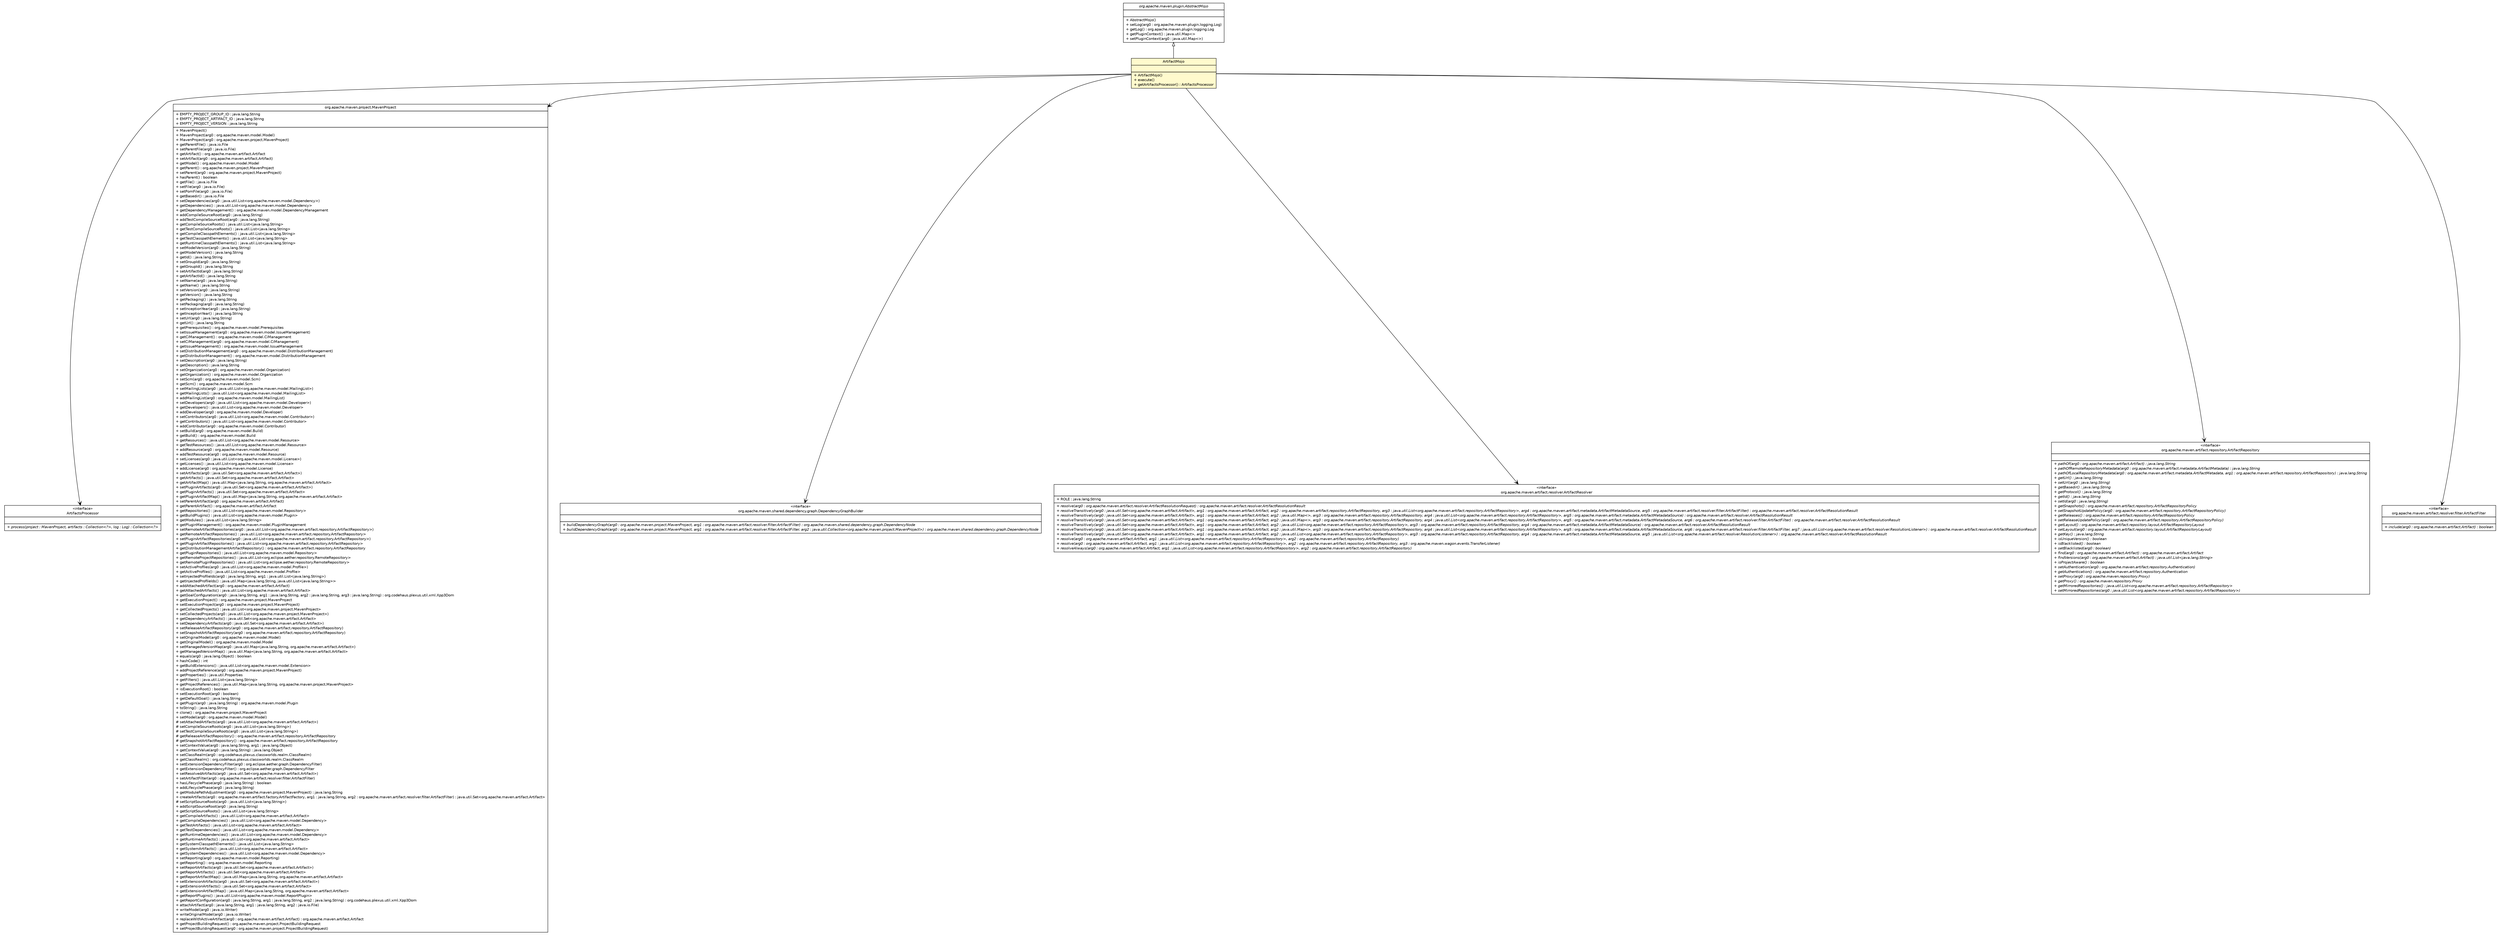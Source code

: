 #!/usr/local/bin/dot
#
# Class diagram 
# Generated by UMLGraph version R5_6-24-gf6e263 (http://www.umlgraph.org/)
#

digraph G {
	edge [fontname="Helvetica",fontsize=10,labelfontname="Helvetica",labelfontsize=10];
	node [fontname="Helvetica",fontsize=10,shape=plaintext];
	nodesep=0.25;
	ranksep=0.5;
	// com.edugility.maven.ArtifactsProcessor
	c15 [label=<<table title="com.edugility.maven.ArtifactsProcessor" border="0" cellborder="1" cellspacing="0" cellpadding="2" port="p" href="./ArtifactsProcessor.html">
		<tr><td><table border="0" cellspacing="0" cellpadding="1">
<tr><td align="center" balign="center"> &#171;interface&#187; </td></tr>
<tr><td align="center" balign="center"> ArtifactsProcessor </td></tr>
		</table></td></tr>
		<tr><td><table border="0" cellspacing="0" cellpadding="1">
<tr><td align="left" balign="left">  </td></tr>
		</table></td></tr>
		<tr><td><table border="0" cellspacing="0" cellpadding="1">
<tr><td align="left" balign="left"><font face="Helvetica-Oblique" point-size="10.0"> + process(project : MavenProject, artifacts : Collection&lt;?&gt;, log : Log) : Collection&lt;?&gt; </font></td></tr>
		</table></td></tr>
		</table>>, URL="./ArtifactsProcessor.html", fontname="Helvetica", fontcolor="black", fontsize=10.0];
	// com.edugility.maven.ArtifactMojo
	c20 [label=<<table title="com.edugility.maven.ArtifactMojo" border="0" cellborder="1" cellspacing="0" cellpadding="2" port="p" bgcolor="lemonChiffon" href="./ArtifactMojo.html">
		<tr><td><table border="0" cellspacing="0" cellpadding="1">
<tr><td align="center" balign="center"> ArtifactMojo </td></tr>
		</table></td></tr>
		<tr><td><table border="0" cellspacing="0" cellpadding="1">
<tr><td align="left" balign="left">  </td></tr>
		</table></td></tr>
		<tr><td><table border="0" cellspacing="0" cellpadding="1">
<tr><td align="left" balign="left"> + ArtifactMojo() </td></tr>
<tr><td align="left" balign="left"> + execute() </td></tr>
<tr><td align="left" balign="left"> + getArtifactsProcessor() : ArtifactsProcessor </td></tr>
		</table></td></tr>
		</table>>, URL="./ArtifactMojo.html", fontname="Helvetica", fontcolor="black", fontsize=10.0];
	//com.edugility.maven.ArtifactMojo extends org.apache.maven.plugin.AbstractMojo
	c25:p -> c20:p [dir=back,arrowtail=empty];
	// com.edugility.maven.ArtifactMojo NAVASSOC org.apache.maven.project.MavenProject
	c20:p -> c36:p [taillabel="", label="", headlabel="", fontname="Helvetica", fontcolor="black", fontsize=10.0, color="black", arrowhead=open];
	// com.edugility.maven.ArtifactMojo NAVASSOC org.apache.maven.shared.dependency.graph.DependencyGraphBuilder
	c20:p -> c37:p [taillabel="", label="", headlabel="", fontname="Helvetica", fontcolor="black", fontsize=10.0, color="black", arrowhead=open];
	// com.edugility.maven.ArtifactMojo NAVASSOC org.apache.maven.artifact.resolver.ArtifactResolver
	c20:p -> c38:p [taillabel="", label="", headlabel="", fontname="Helvetica", fontcolor="black", fontsize=10.0, color="black", arrowhead=open];
	// com.edugility.maven.ArtifactMojo NAVASSOC com.edugility.maven.ArtifactsProcessor
	c20:p -> c15:p [taillabel="", label="", headlabel="", fontname="Helvetica", fontcolor="black", fontsize=10.0, color="black", arrowhead=open];
	// com.edugility.maven.ArtifactMojo NAVASSOC org.apache.maven.artifact.repository.ArtifactRepository
	c20:p -> c39:p [taillabel="", label="", headlabel="", fontname="Helvetica", fontcolor="black", fontsize=10.0, color="black", arrowhead=open];
	// com.edugility.maven.ArtifactMojo NAVASSOC org.apache.maven.artifact.resolver.filter.ArtifactFilter
	c20:p -> c40:p [taillabel="", label="", headlabel="", fontname="Helvetica", fontcolor="black", fontsize=10.0, color="black", arrowhead=open];
	// org.apache.maven.artifact.resolver.filter.ArtifactFilter
	c40 [label=<<table title="org.apache.maven.artifact.resolver.filter.ArtifactFilter" border="0" cellborder="1" cellspacing="0" cellpadding="2" port="p" href="http://maven.apache.org/ref/current/apidocs/org/apache/maven/artifact/resolver/filter/ArtifactFilter.html">
		<tr><td><table border="0" cellspacing="0" cellpadding="1">
<tr><td align="center" balign="center"> &#171;interface&#187; </td></tr>
<tr><td align="center" balign="center"> org.apache.maven.artifact.resolver.filter.ArtifactFilter </td></tr>
		</table></td></tr>
		<tr><td><table border="0" cellspacing="0" cellpadding="1">
<tr><td align="left" balign="left">  </td></tr>
		</table></td></tr>
		<tr><td><table border="0" cellspacing="0" cellpadding="1">
<tr><td align="left" balign="left"><font face="Helvetica-Oblique" point-size="10.0"> + include(arg0 : org.apache.maven.artifact.Artifact) : boolean </font></td></tr>
		</table></td></tr>
		</table>>, URL="http://maven.apache.org/ref/current/apidocs/org/apache/maven/artifact/resolver/filter/ArtifactFilter.html", fontname="Helvetica", fontcolor="black", fontsize=10.0];
	// org.apache.maven.project.MavenProject
	c36 [label=<<table title="org.apache.maven.project.MavenProject" border="0" cellborder="1" cellspacing="0" cellpadding="2" port="p" href="http://maven.apache.org/ref/current/apidocs/org/apache/maven/project/MavenProject.html">
		<tr><td><table border="0" cellspacing="0" cellpadding="1">
<tr><td align="center" balign="center"> org.apache.maven.project.MavenProject </td></tr>
		</table></td></tr>
		<tr><td><table border="0" cellspacing="0" cellpadding="1">
<tr><td align="left" balign="left"> + EMPTY_PROJECT_GROUP_ID : java.lang.String </td></tr>
<tr><td align="left" balign="left"> + EMPTY_PROJECT_ARTIFACT_ID : java.lang.String </td></tr>
<tr><td align="left" balign="left"> + EMPTY_PROJECT_VERSION : java.lang.String </td></tr>
		</table></td></tr>
		<tr><td><table border="0" cellspacing="0" cellpadding="1">
<tr><td align="left" balign="left"> + MavenProject() </td></tr>
<tr><td align="left" balign="left"> + MavenProject(arg0 : org.apache.maven.model.Model) </td></tr>
<tr><td align="left" balign="left"> + MavenProject(arg0 : org.apache.maven.project.MavenProject) </td></tr>
<tr><td align="left" balign="left"> + getParentFile() : java.io.File </td></tr>
<tr><td align="left" balign="left"> + setParentFile(arg0 : java.io.File) </td></tr>
<tr><td align="left" balign="left"> + getArtifact() : org.apache.maven.artifact.Artifact </td></tr>
<tr><td align="left" balign="left"> + setArtifact(arg0 : org.apache.maven.artifact.Artifact) </td></tr>
<tr><td align="left" balign="left"> + getModel() : org.apache.maven.model.Model </td></tr>
<tr><td align="left" balign="left"> + getParent() : org.apache.maven.project.MavenProject </td></tr>
<tr><td align="left" balign="left"> + setParent(arg0 : org.apache.maven.project.MavenProject) </td></tr>
<tr><td align="left" balign="left"> + hasParent() : boolean </td></tr>
<tr><td align="left" balign="left"> + getFile() : java.io.File </td></tr>
<tr><td align="left" balign="left"> + setFile(arg0 : java.io.File) </td></tr>
<tr><td align="left" balign="left"> + setPomFile(arg0 : java.io.File) </td></tr>
<tr><td align="left" balign="left"> + getBasedir() : java.io.File </td></tr>
<tr><td align="left" balign="left"> + setDependencies(arg0 : java.util.List&lt;org.apache.maven.model.Dependency&gt;) </td></tr>
<tr><td align="left" balign="left"> + getDependencies() : java.util.List&lt;org.apache.maven.model.Dependency&gt; </td></tr>
<tr><td align="left" balign="left"> + getDependencyManagement() : org.apache.maven.model.DependencyManagement </td></tr>
<tr><td align="left" balign="left"> + addCompileSourceRoot(arg0 : java.lang.String) </td></tr>
<tr><td align="left" balign="left"> + addTestCompileSourceRoot(arg0 : java.lang.String) </td></tr>
<tr><td align="left" balign="left"> + getCompileSourceRoots() : java.util.List&lt;java.lang.String&gt; </td></tr>
<tr><td align="left" balign="left"> + getTestCompileSourceRoots() : java.util.List&lt;java.lang.String&gt; </td></tr>
<tr><td align="left" balign="left"> + getCompileClasspathElements() : java.util.List&lt;java.lang.String&gt; </td></tr>
<tr><td align="left" balign="left"> + getTestClasspathElements() : java.util.List&lt;java.lang.String&gt; </td></tr>
<tr><td align="left" balign="left"> + getRuntimeClasspathElements() : java.util.List&lt;java.lang.String&gt; </td></tr>
<tr><td align="left" balign="left"> + setModelVersion(arg0 : java.lang.String) </td></tr>
<tr><td align="left" balign="left"> + getModelVersion() : java.lang.String </td></tr>
<tr><td align="left" balign="left"> + getId() : java.lang.String </td></tr>
<tr><td align="left" balign="left"> + setGroupId(arg0 : java.lang.String) </td></tr>
<tr><td align="left" balign="left"> + getGroupId() : java.lang.String </td></tr>
<tr><td align="left" balign="left"> + setArtifactId(arg0 : java.lang.String) </td></tr>
<tr><td align="left" balign="left"> + getArtifactId() : java.lang.String </td></tr>
<tr><td align="left" balign="left"> + setName(arg0 : java.lang.String) </td></tr>
<tr><td align="left" balign="left"> + getName() : java.lang.String </td></tr>
<tr><td align="left" balign="left"> + setVersion(arg0 : java.lang.String) </td></tr>
<tr><td align="left" balign="left"> + getVersion() : java.lang.String </td></tr>
<tr><td align="left" balign="left"> + getPackaging() : java.lang.String </td></tr>
<tr><td align="left" balign="left"> + setPackaging(arg0 : java.lang.String) </td></tr>
<tr><td align="left" balign="left"> + setInceptionYear(arg0 : java.lang.String) </td></tr>
<tr><td align="left" balign="left"> + getInceptionYear() : java.lang.String </td></tr>
<tr><td align="left" balign="left"> + setUrl(arg0 : java.lang.String) </td></tr>
<tr><td align="left" balign="left"> + getUrl() : java.lang.String </td></tr>
<tr><td align="left" balign="left"> + getPrerequisites() : org.apache.maven.model.Prerequisites </td></tr>
<tr><td align="left" balign="left"> + setIssueManagement(arg0 : org.apache.maven.model.IssueManagement) </td></tr>
<tr><td align="left" balign="left"> + getCiManagement() : org.apache.maven.model.CiManagement </td></tr>
<tr><td align="left" balign="left"> + setCiManagement(arg0 : org.apache.maven.model.CiManagement) </td></tr>
<tr><td align="left" balign="left"> + getIssueManagement() : org.apache.maven.model.IssueManagement </td></tr>
<tr><td align="left" balign="left"> + setDistributionManagement(arg0 : org.apache.maven.model.DistributionManagement) </td></tr>
<tr><td align="left" balign="left"> + getDistributionManagement() : org.apache.maven.model.DistributionManagement </td></tr>
<tr><td align="left" balign="left"> + setDescription(arg0 : java.lang.String) </td></tr>
<tr><td align="left" balign="left"> + getDescription() : java.lang.String </td></tr>
<tr><td align="left" balign="left"> + setOrganization(arg0 : org.apache.maven.model.Organization) </td></tr>
<tr><td align="left" balign="left"> + getOrganization() : org.apache.maven.model.Organization </td></tr>
<tr><td align="left" balign="left"> + setScm(arg0 : org.apache.maven.model.Scm) </td></tr>
<tr><td align="left" balign="left"> + getScm() : org.apache.maven.model.Scm </td></tr>
<tr><td align="left" balign="left"> + setMailingLists(arg0 : java.util.List&lt;org.apache.maven.model.MailingList&gt;) </td></tr>
<tr><td align="left" balign="left"> + getMailingLists() : java.util.List&lt;org.apache.maven.model.MailingList&gt; </td></tr>
<tr><td align="left" balign="left"> + addMailingList(arg0 : org.apache.maven.model.MailingList) </td></tr>
<tr><td align="left" balign="left"> + setDevelopers(arg0 : java.util.List&lt;org.apache.maven.model.Developer&gt;) </td></tr>
<tr><td align="left" balign="left"> + getDevelopers() : java.util.List&lt;org.apache.maven.model.Developer&gt; </td></tr>
<tr><td align="left" balign="left"> + addDeveloper(arg0 : org.apache.maven.model.Developer) </td></tr>
<tr><td align="left" balign="left"> + setContributors(arg0 : java.util.List&lt;org.apache.maven.model.Contributor&gt;) </td></tr>
<tr><td align="left" balign="left"> + getContributors() : java.util.List&lt;org.apache.maven.model.Contributor&gt; </td></tr>
<tr><td align="left" balign="left"> + addContributor(arg0 : org.apache.maven.model.Contributor) </td></tr>
<tr><td align="left" balign="left"> + setBuild(arg0 : org.apache.maven.model.Build) </td></tr>
<tr><td align="left" balign="left"> + getBuild() : org.apache.maven.model.Build </td></tr>
<tr><td align="left" balign="left"> + getResources() : java.util.List&lt;org.apache.maven.model.Resource&gt; </td></tr>
<tr><td align="left" balign="left"> + getTestResources() : java.util.List&lt;org.apache.maven.model.Resource&gt; </td></tr>
<tr><td align="left" balign="left"> + addResource(arg0 : org.apache.maven.model.Resource) </td></tr>
<tr><td align="left" balign="left"> + addTestResource(arg0 : org.apache.maven.model.Resource) </td></tr>
<tr><td align="left" balign="left"> + setLicenses(arg0 : java.util.List&lt;org.apache.maven.model.License&gt;) </td></tr>
<tr><td align="left" balign="left"> + getLicenses() : java.util.List&lt;org.apache.maven.model.License&gt; </td></tr>
<tr><td align="left" balign="left"> + addLicense(arg0 : org.apache.maven.model.License) </td></tr>
<tr><td align="left" balign="left"> + setArtifacts(arg0 : java.util.Set&lt;org.apache.maven.artifact.Artifact&gt;) </td></tr>
<tr><td align="left" balign="left"> + getArtifacts() : java.util.Set&lt;org.apache.maven.artifact.Artifact&gt; </td></tr>
<tr><td align="left" balign="left"> + getArtifactMap() : java.util.Map&lt;java.lang.String, org.apache.maven.artifact.Artifact&gt; </td></tr>
<tr><td align="left" balign="left"> + setPluginArtifacts(arg0 : java.util.Set&lt;org.apache.maven.artifact.Artifact&gt;) </td></tr>
<tr><td align="left" balign="left"> + getPluginArtifacts() : java.util.Set&lt;org.apache.maven.artifact.Artifact&gt; </td></tr>
<tr><td align="left" balign="left"> + getPluginArtifactMap() : java.util.Map&lt;java.lang.String, org.apache.maven.artifact.Artifact&gt; </td></tr>
<tr><td align="left" balign="left"> + setParentArtifact(arg0 : org.apache.maven.artifact.Artifact) </td></tr>
<tr><td align="left" balign="left"> + getParentArtifact() : org.apache.maven.artifact.Artifact </td></tr>
<tr><td align="left" balign="left"> + getRepositories() : java.util.List&lt;org.apache.maven.model.Repository&gt; </td></tr>
<tr><td align="left" balign="left"> + getBuildPlugins() : java.util.List&lt;org.apache.maven.model.Plugin&gt; </td></tr>
<tr><td align="left" balign="left"> + getModules() : java.util.List&lt;java.lang.String&gt; </td></tr>
<tr><td align="left" balign="left"> + getPluginManagement() : org.apache.maven.model.PluginManagement </td></tr>
<tr><td align="left" balign="left"> + setRemoteArtifactRepositories(arg0 : java.util.List&lt;org.apache.maven.artifact.repository.ArtifactRepository&gt;) </td></tr>
<tr><td align="left" balign="left"> + getRemoteArtifactRepositories() : java.util.List&lt;org.apache.maven.artifact.repository.ArtifactRepository&gt; </td></tr>
<tr><td align="left" balign="left"> + setPluginArtifactRepositories(arg0 : java.util.List&lt;org.apache.maven.artifact.repository.ArtifactRepository&gt;) </td></tr>
<tr><td align="left" balign="left"> + getPluginArtifactRepositories() : java.util.List&lt;org.apache.maven.artifact.repository.ArtifactRepository&gt; </td></tr>
<tr><td align="left" balign="left"> + getDistributionManagementArtifactRepository() : org.apache.maven.artifact.repository.ArtifactRepository </td></tr>
<tr><td align="left" balign="left"> + getPluginRepositories() : java.util.List&lt;org.apache.maven.model.Repository&gt; </td></tr>
<tr><td align="left" balign="left"> + getRemoteProjectRepositories() : java.util.List&lt;org.eclipse.aether.repository.RemoteRepository&gt; </td></tr>
<tr><td align="left" balign="left"> + getRemotePluginRepositories() : java.util.List&lt;org.eclipse.aether.repository.RemoteRepository&gt; </td></tr>
<tr><td align="left" balign="left"> + setActiveProfiles(arg0 : java.util.List&lt;org.apache.maven.model.Profile&gt;) </td></tr>
<tr><td align="left" balign="left"> + getActiveProfiles() : java.util.List&lt;org.apache.maven.model.Profile&gt; </td></tr>
<tr><td align="left" balign="left"> + setInjectedProfileIds(arg0 : java.lang.String, arg1 : java.util.List&lt;java.lang.String&gt;) </td></tr>
<tr><td align="left" balign="left"> + getInjectedProfileIds() : java.util.Map&lt;java.lang.String, java.util.List&lt;java.lang.String&gt;&gt; </td></tr>
<tr><td align="left" balign="left"> + addAttachedArtifact(arg0 : org.apache.maven.artifact.Artifact) </td></tr>
<tr><td align="left" balign="left"> + getAttachedArtifacts() : java.util.List&lt;org.apache.maven.artifact.Artifact&gt; </td></tr>
<tr><td align="left" balign="left"> + getGoalConfiguration(arg0 : java.lang.String, arg1 : java.lang.String, arg2 : java.lang.String, arg3 : java.lang.String) : org.codehaus.plexus.util.xml.Xpp3Dom </td></tr>
<tr><td align="left" balign="left"> + getExecutionProject() : org.apache.maven.project.MavenProject </td></tr>
<tr><td align="left" balign="left"> + setExecutionProject(arg0 : org.apache.maven.project.MavenProject) </td></tr>
<tr><td align="left" balign="left"> + getCollectedProjects() : java.util.List&lt;org.apache.maven.project.MavenProject&gt; </td></tr>
<tr><td align="left" balign="left"> + setCollectedProjects(arg0 : java.util.List&lt;org.apache.maven.project.MavenProject&gt;) </td></tr>
<tr><td align="left" balign="left"> + getDependencyArtifacts() : java.util.Set&lt;org.apache.maven.artifact.Artifact&gt; </td></tr>
<tr><td align="left" balign="left"> + setDependencyArtifacts(arg0 : java.util.Set&lt;org.apache.maven.artifact.Artifact&gt;) </td></tr>
<tr><td align="left" balign="left"> + setReleaseArtifactRepository(arg0 : org.apache.maven.artifact.repository.ArtifactRepository) </td></tr>
<tr><td align="left" balign="left"> + setSnapshotArtifactRepository(arg0 : org.apache.maven.artifact.repository.ArtifactRepository) </td></tr>
<tr><td align="left" balign="left"> + setOriginalModel(arg0 : org.apache.maven.model.Model) </td></tr>
<tr><td align="left" balign="left"> + getOriginalModel() : org.apache.maven.model.Model </td></tr>
<tr><td align="left" balign="left"> + setManagedVersionMap(arg0 : java.util.Map&lt;java.lang.String, org.apache.maven.artifact.Artifact&gt;) </td></tr>
<tr><td align="left" balign="left"> + getManagedVersionMap() : java.util.Map&lt;java.lang.String, org.apache.maven.artifact.Artifact&gt; </td></tr>
<tr><td align="left" balign="left"> + equals(arg0 : java.lang.Object) : boolean </td></tr>
<tr><td align="left" balign="left"> + hashCode() : int </td></tr>
<tr><td align="left" balign="left"> + getBuildExtensions() : java.util.List&lt;org.apache.maven.model.Extension&gt; </td></tr>
<tr><td align="left" balign="left"> + addProjectReference(arg0 : org.apache.maven.project.MavenProject) </td></tr>
<tr><td align="left" balign="left"> + getProperties() : java.util.Properties </td></tr>
<tr><td align="left" balign="left"> + getFilters() : java.util.List&lt;java.lang.String&gt; </td></tr>
<tr><td align="left" balign="left"> + getProjectReferences() : java.util.Map&lt;java.lang.String, org.apache.maven.project.MavenProject&gt; </td></tr>
<tr><td align="left" balign="left"> + isExecutionRoot() : boolean </td></tr>
<tr><td align="left" balign="left"> + setExecutionRoot(arg0 : boolean) </td></tr>
<tr><td align="left" balign="left"> + getDefaultGoal() : java.lang.String </td></tr>
<tr><td align="left" balign="left"> + getPlugin(arg0 : java.lang.String) : org.apache.maven.model.Plugin </td></tr>
<tr><td align="left" balign="left"> + toString() : java.lang.String </td></tr>
<tr><td align="left" balign="left"> + clone() : org.apache.maven.project.MavenProject </td></tr>
<tr><td align="left" balign="left"> + setModel(arg0 : org.apache.maven.model.Model) </td></tr>
<tr><td align="left" balign="left"> # setAttachedArtifacts(arg0 : java.util.List&lt;org.apache.maven.artifact.Artifact&gt;) </td></tr>
<tr><td align="left" balign="left"> # setCompileSourceRoots(arg0 : java.util.List&lt;java.lang.String&gt;) </td></tr>
<tr><td align="left" balign="left"> # setTestCompileSourceRoots(arg0 : java.util.List&lt;java.lang.String&gt;) </td></tr>
<tr><td align="left" balign="left"> # getReleaseArtifactRepository() : org.apache.maven.artifact.repository.ArtifactRepository </td></tr>
<tr><td align="left" balign="left"> # getSnapshotArtifactRepository() : org.apache.maven.artifact.repository.ArtifactRepository </td></tr>
<tr><td align="left" balign="left"> + setContextValue(arg0 : java.lang.String, arg1 : java.lang.Object) </td></tr>
<tr><td align="left" balign="left"> + getContextValue(arg0 : java.lang.String) : java.lang.Object </td></tr>
<tr><td align="left" balign="left"> + setClassRealm(arg0 : org.codehaus.plexus.classworlds.realm.ClassRealm) </td></tr>
<tr><td align="left" balign="left"> + getClassRealm() : org.codehaus.plexus.classworlds.realm.ClassRealm </td></tr>
<tr><td align="left" balign="left"> + setExtensionDependencyFilter(arg0 : org.eclipse.aether.graph.DependencyFilter) </td></tr>
<tr><td align="left" balign="left"> + getExtensionDependencyFilter() : org.eclipse.aether.graph.DependencyFilter </td></tr>
<tr><td align="left" balign="left"> + setResolvedArtifacts(arg0 : java.util.Set&lt;org.apache.maven.artifact.Artifact&gt;) </td></tr>
<tr><td align="left" balign="left"> + setArtifactFilter(arg0 : org.apache.maven.artifact.resolver.filter.ArtifactFilter) </td></tr>
<tr><td align="left" balign="left"> + hasLifecyclePhase(arg0 : java.lang.String) : boolean </td></tr>
<tr><td align="left" balign="left"> + addLifecyclePhase(arg0 : java.lang.String) </td></tr>
<tr><td align="left" balign="left"> + getModulePathAdjustment(arg0 : org.apache.maven.project.MavenProject) : java.lang.String </td></tr>
<tr><td align="left" balign="left"> + createArtifacts(arg0 : org.apache.maven.artifact.factory.ArtifactFactory, arg1 : java.lang.String, arg2 : org.apache.maven.artifact.resolver.filter.ArtifactFilter) : java.util.Set&lt;org.apache.maven.artifact.Artifact&gt; </td></tr>
<tr><td align="left" balign="left"> # setScriptSourceRoots(arg0 : java.util.List&lt;java.lang.String&gt;) </td></tr>
<tr><td align="left" balign="left"> + addScriptSourceRoot(arg0 : java.lang.String) </td></tr>
<tr><td align="left" balign="left"> + getScriptSourceRoots() : java.util.List&lt;java.lang.String&gt; </td></tr>
<tr><td align="left" balign="left"> + getCompileArtifacts() : java.util.List&lt;org.apache.maven.artifact.Artifact&gt; </td></tr>
<tr><td align="left" balign="left"> + getCompileDependencies() : java.util.List&lt;org.apache.maven.model.Dependency&gt; </td></tr>
<tr><td align="left" balign="left"> + getTestArtifacts() : java.util.List&lt;org.apache.maven.artifact.Artifact&gt; </td></tr>
<tr><td align="left" balign="left"> + getTestDependencies() : java.util.List&lt;org.apache.maven.model.Dependency&gt; </td></tr>
<tr><td align="left" balign="left"> + getRuntimeDependencies() : java.util.List&lt;org.apache.maven.model.Dependency&gt; </td></tr>
<tr><td align="left" balign="left"> + getRuntimeArtifacts() : java.util.List&lt;org.apache.maven.artifact.Artifact&gt; </td></tr>
<tr><td align="left" balign="left"> + getSystemClasspathElements() : java.util.List&lt;java.lang.String&gt; </td></tr>
<tr><td align="left" balign="left"> + getSystemArtifacts() : java.util.List&lt;org.apache.maven.artifact.Artifact&gt; </td></tr>
<tr><td align="left" balign="left"> + getSystemDependencies() : java.util.List&lt;org.apache.maven.model.Dependency&gt; </td></tr>
<tr><td align="left" balign="left"> + setReporting(arg0 : org.apache.maven.model.Reporting) </td></tr>
<tr><td align="left" balign="left"> + getReporting() : org.apache.maven.model.Reporting </td></tr>
<tr><td align="left" balign="left"> + setReportArtifacts(arg0 : java.util.Set&lt;org.apache.maven.artifact.Artifact&gt;) </td></tr>
<tr><td align="left" balign="left"> + getReportArtifacts() : java.util.Set&lt;org.apache.maven.artifact.Artifact&gt; </td></tr>
<tr><td align="left" balign="left"> + getReportArtifactMap() : java.util.Map&lt;java.lang.String, org.apache.maven.artifact.Artifact&gt; </td></tr>
<tr><td align="left" balign="left"> + setExtensionArtifacts(arg0 : java.util.Set&lt;org.apache.maven.artifact.Artifact&gt;) </td></tr>
<tr><td align="left" balign="left"> + getExtensionArtifacts() : java.util.Set&lt;org.apache.maven.artifact.Artifact&gt; </td></tr>
<tr><td align="left" balign="left"> + getExtensionArtifactMap() : java.util.Map&lt;java.lang.String, org.apache.maven.artifact.Artifact&gt; </td></tr>
<tr><td align="left" balign="left"> + getReportPlugins() : java.util.List&lt;org.apache.maven.model.ReportPlugin&gt; </td></tr>
<tr><td align="left" balign="left"> + getReportConfiguration(arg0 : java.lang.String, arg1 : java.lang.String, arg2 : java.lang.String) : org.codehaus.plexus.util.xml.Xpp3Dom </td></tr>
<tr><td align="left" balign="left"> + attachArtifact(arg0 : java.lang.String, arg1 : java.lang.String, arg2 : java.io.File) </td></tr>
<tr><td align="left" balign="left"> + writeModel(arg0 : java.io.Writer) </td></tr>
<tr><td align="left" balign="left"> + writeOriginalModel(arg0 : java.io.Writer) </td></tr>
<tr><td align="left" balign="left"> + replaceWithActiveArtifact(arg0 : org.apache.maven.artifact.Artifact) : org.apache.maven.artifact.Artifact </td></tr>
<tr><td align="left" balign="left"> + getProjectBuildingRequest() : org.apache.maven.project.ProjectBuildingRequest </td></tr>
<tr><td align="left" balign="left"> + setProjectBuildingRequest(arg0 : org.apache.maven.project.ProjectBuildingRequest) </td></tr>
		</table></td></tr>
		</table>>, URL="http://maven.apache.org/ref/current/apidocs/org/apache/maven/project/MavenProject.html", fontname="Helvetica", fontcolor="black", fontsize=10.0];
	// org.apache.maven.artifact.repository.ArtifactRepository
	c39 [label=<<table title="org.apache.maven.artifact.repository.ArtifactRepository" border="0" cellborder="1" cellspacing="0" cellpadding="2" port="p" href="http://maven.apache.org/ref/current/apidocs/org/apache/maven/artifact/repository/ArtifactRepository.html">
		<tr><td><table border="0" cellspacing="0" cellpadding="1">
<tr><td align="center" balign="center"> &#171;interface&#187; </td></tr>
<tr><td align="center" balign="center"> org.apache.maven.artifact.repository.ArtifactRepository </td></tr>
		</table></td></tr>
		<tr><td><table border="0" cellspacing="0" cellpadding="1">
<tr><td align="left" balign="left">  </td></tr>
		</table></td></tr>
		<tr><td><table border="0" cellspacing="0" cellpadding="1">
<tr><td align="left" balign="left"><font face="Helvetica-Oblique" point-size="10.0"> + pathOf(arg0 : org.apache.maven.artifact.Artifact) : java.lang.String </font></td></tr>
<tr><td align="left" balign="left"><font face="Helvetica-Oblique" point-size="10.0"> + pathOfRemoteRepositoryMetadata(arg0 : org.apache.maven.artifact.metadata.ArtifactMetadata) : java.lang.String </font></td></tr>
<tr><td align="left" balign="left"><font face="Helvetica-Oblique" point-size="10.0"> + pathOfLocalRepositoryMetadata(arg0 : org.apache.maven.artifact.metadata.ArtifactMetadata, arg1 : org.apache.maven.artifact.repository.ArtifactRepository) : java.lang.String </font></td></tr>
<tr><td align="left" balign="left"><font face="Helvetica-Oblique" point-size="10.0"> + getUrl() : java.lang.String </font></td></tr>
<tr><td align="left" balign="left"><font face="Helvetica-Oblique" point-size="10.0"> + setUrl(arg0 : java.lang.String) </font></td></tr>
<tr><td align="left" balign="left"><font face="Helvetica-Oblique" point-size="10.0"> + getBasedir() : java.lang.String </font></td></tr>
<tr><td align="left" balign="left"><font face="Helvetica-Oblique" point-size="10.0"> + getProtocol() : java.lang.String </font></td></tr>
<tr><td align="left" balign="left"><font face="Helvetica-Oblique" point-size="10.0"> + getId() : java.lang.String </font></td></tr>
<tr><td align="left" balign="left"><font face="Helvetica-Oblique" point-size="10.0"> + setId(arg0 : java.lang.String) </font></td></tr>
<tr><td align="left" balign="left"><font face="Helvetica-Oblique" point-size="10.0"> + getSnapshots() : org.apache.maven.artifact.repository.ArtifactRepositoryPolicy </font></td></tr>
<tr><td align="left" balign="left"><font face="Helvetica-Oblique" point-size="10.0"> + setSnapshotUpdatePolicy(arg0 : org.apache.maven.artifact.repository.ArtifactRepositoryPolicy) </font></td></tr>
<tr><td align="left" balign="left"><font face="Helvetica-Oblique" point-size="10.0"> + getReleases() : org.apache.maven.artifact.repository.ArtifactRepositoryPolicy </font></td></tr>
<tr><td align="left" balign="left"><font face="Helvetica-Oblique" point-size="10.0"> + setReleaseUpdatePolicy(arg0 : org.apache.maven.artifact.repository.ArtifactRepositoryPolicy) </font></td></tr>
<tr><td align="left" balign="left"><font face="Helvetica-Oblique" point-size="10.0"> + getLayout() : org.apache.maven.artifact.repository.layout.ArtifactRepositoryLayout </font></td></tr>
<tr><td align="left" balign="left"><font face="Helvetica-Oblique" point-size="10.0"> + setLayout(arg0 : org.apache.maven.artifact.repository.layout.ArtifactRepositoryLayout) </font></td></tr>
<tr><td align="left" balign="left"><font face="Helvetica-Oblique" point-size="10.0"> + getKey() : java.lang.String </font></td></tr>
<tr><td align="left" balign="left"><font face="Helvetica-Oblique" point-size="10.0"> + isUniqueVersion() : boolean </font></td></tr>
<tr><td align="left" balign="left"><font face="Helvetica-Oblique" point-size="10.0"> + isBlacklisted() : boolean </font></td></tr>
<tr><td align="left" balign="left"><font face="Helvetica-Oblique" point-size="10.0"> + setBlacklisted(arg0 : boolean) </font></td></tr>
<tr><td align="left" balign="left"><font face="Helvetica-Oblique" point-size="10.0"> + find(arg0 : org.apache.maven.artifact.Artifact) : org.apache.maven.artifact.Artifact </font></td></tr>
<tr><td align="left" balign="left"><font face="Helvetica-Oblique" point-size="10.0"> + findVersions(arg0 : org.apache.maven.artifact.Artifact) : java.util.List&lt;java.lang.String&gt; </font></td></tr>
<tr><td align="left" balign="left"><font face="Helvetica-Oblique" point-size="10.0"> + isProjectAware() : boolean </font></td></tr>
<tr><td align="left" balign="left"><font face="Helvetica-Oblique" point-size="10.0"> + setAuthentication(arg0 : org.apache.maven.artifact.repository.Authentication) </font></td></tr>
<tr><td align="left" balign="left"><font face="Helvetica-Oblique" point-size="10.0"> + getAuthentication() : org.apache.maven.artifact.repository.Authentication </font></td></tr>
<tr><td align="left" balign="left"><font face="Helvetica-Oblique" point-size="10.0"> + setProxy(arg0 : org.apache.maven.repository.Proxy) </font></td></tr>
<tr><td align="left" balign="left"><font face="Helvetica-Oblique" point-size="10.0"> + getProxy() : org.apache.maven.repository.Proxy </font></td></tr>
<tr><td align="left" balign="left"><font face="Helvetica-Oblique" point-size="10.0"> + getMirroredRepositories() : java.util.List&lt;org.apache.maven.artifact.repository.ArtifactRepository&gt; </font></td></tr>
<tr><td align="left" balign="left"><font face="Helvetica-Oblique" point-size="10.0"> + setMirroredRepositories(arg0 : java.util.List&lt;org.apache.maven.artifact.repository.ArtifactRepository&gt;) </font></td></tr>
		</table></td></tr>
		</table>>, URL="http://maven.apache.org/ref/current/apidocs/org/apache/maven/artifact/repository/ArtifactRepository.html", fontname="Helvetica", fontcolor="black", fontsize=10.0];
	// org.apache.maven.shared.dependency.graph.DependencyGraphBuilder
	c37 [label=<<table title="org.apache.maven.shared.dependency.graph.DependencyGraphBuilder" border="0" cellborder="1" cellspacing="0" cellpadding="2" port="p">
		<tr><td><table border="0" cellspacing="0" cellpadding="1">
<tr><td align="center" balign="center"> &#171;interface&#187; </td></tr>
<tr><td align="center" balign="center"> org.apache.maven.shared.dependency.graph.DependencyGraphBuilder </td></tr>
		</table></td></tr>
		<tr><td><table border="0" cellspacing="0" cellpadding="1">
<tr><td align="left" balign="left">  </td></tr>
		</table></td></tr>
		<tr><td><table border="0" cellspacing="0" cellpadding="1">
<tr><td align="left" balign="left"><font face="Helvetica-Oblique" point-size="10.0"> + buildDependencyGraph(arg0 : org.apache.maven.project.MavenProject, arg1 : org.apache.maven.artifact.resolver.filter.ArtifactFilter) : org.apache.maven.shared.dependency.graph.DependencyNode </font></td></tr>
<tr><td align="left" balign="left"><font face="Helvetica-Oblique" point-size="10.0"> + buildDependencyGraph(arg0 : org.apache.maven.project.MavenProject, arg1 : org.apache.maven.artifact.resolver.filter.ArtifactFilter, arg2 : java.util.Collection&lt;org.apache.maven.project.MavenProject&gt;) : org.apache.maven.shared.dependency.graph.DependencyNode </font></td></tr>
		</table></td></tr>
		</table>>, URL="null", fontname="Helvetica", fontcolor="black", fontsize=10.0];
	// org.apache.maven.artifact.resolver.ArtifactResolver
	c38 [label=<<table title="org.apache.maven.artifact.resolver.ArtifactResolver" border="0" cellborder="1" cellspacing="0" cellpadding="2" port="p" href="http://maven.apache.org/ref/current/apidocs/org/apache/maven/artifact/resolver/ArtifactResolver.html">
		<tr><td><table border="0" cellspacing="0" cellpadding="1">
<tr><td align="center" balign="center"> &#171;interface&#187; </td></tr>
<tr><td align="center" balign="center"> org.apache.maven.artifact.resolver.ArtifactResolver </td></tr>
		</table></td></tr>
		<tr><td><table border="0" cellspacing="0" cellpadding="1">
<tr><td align="left" balign="left"> + ROLE : java.lang.String </td></tr>
		</table></td></tr>
		<tr><td><table border="0" cellspacing="0" cellpadding="1">
<tr><td align="left" balign="left"><font face="Helvetica-Oblique" point-size="10.0"> + resolve(arg0 : org.apache.maven.artifact.resolver.ArtifactResolutionRequest) : org.apache.maven.artifact.resolver.ArtifactResolutionResult </font></td></tr>
<tr><td align="left" balign="left"><font face="Helvetica-Oblique" point-size="10.0"> + resolveTransitively(arg0 : java.util.Set&lt;org.apache.maven.artifact.Artifact&gt;, arg1 : org.apache.maven.artifact.Artifact, arg2 : org.apache.maven.artifact.repository.ArtifactRepository, arg3 : java.util.List&lt;org.apache.maven.artifact.repository.ArtifactRepository&gt;, arg4 : org.apache.maven.artifact.metadata.ArtifactMetadataSource, arg5 : org.apache.maven.artifact.resolver.filter.ArtifactFilter) : org.apache.maven.artifact.resolver.ArtifactResolutionResult </font></td></tr>
<tr><td align="left" balign="left"><font face="Helvetica-Oblique" point-size="10.0"> + resolveTransitively(arg0 : java.util.Set&lt;org.apache.maven.artifact.Artifact&gt;, arg1 : org.apache.maven.artifact.Artifact, arg2 : java.util.Map&lt;&gt;, arg3 : org.apache.maven.artifact.repository.ArtifactRepository, arg4 : java.util.List&lt;org.apache.maven.artifact.repository.ArtifactRepository&gt;, arg5 : org.apache.maven.artifact.metadata.ArtifactMetadataSource) : org.apache.maven.artifact.resolver.ArtifactResolutionResult </font></td></tr>
<tr><td align="left" balign="left"><font face="Helvetica-Oblique" point-size="10.0"> + resolveTransitively(arg0 : java.util.Set&lt;org.apache.maven.artifact.Artifact&gt;, arg1 : org.apache.maven.artifact.Artifact, arg2 : java.util.Map&lt;&gt;, arg3 : org.apache.maven.artifact.repository.ArtifactRepository, arg4 : java.util.List&lt;org.apache.maven.artifact.repository.ArtifactRepository&gt;, arg5 : org.apache.maven.artifact.metadata.ArtifactMetadataSource, arg6 : org.apache.maven.artifact.resolver.filter.ArtifactFilter) : org.apache.maven.artifact.resolver.ArtifactResolutionResult </font></td></tr>
<tr><td align="left" balign="left"><font face="Helvetica-Oblique" point-size="10.0"> + resolveTransitively(arg0 : java.util.Set&lt;org.apache.maven.artifact.Artifact&gt;, arg1 : org.apache.maven.artifact.Artifact, arg2 : java.util.List&lt;org.apache.maven.artifact.repository.ArtifactRepository&gt;, arg3 : org.apache.maven.artifact.repository.ArtifactRepository, arg4 : org.apache.maven.artifact.metadata.ArtifactMetadataSource) : org.apache.maven.artifact.resolver.ArtifactResolutionResult </font></td></tr>
<tr><td align="left" balign="left"><font face="Helvetica-Oblique" point-size="10.0"> + resolveTransitively(arg0 : java.util.Set&lt;org.apache.maven.artifact.Artifact&gt;, arg1 : org.apache.maven.artifact.Artifact, arg2 : java.util.Map&lt;&gt;, arg3 : org.apache.maven.artifact.repository.ArtifactRepository, arg4 : java.util.List&lt;org.apache.maven.artifact.repository.ArtifactRepository&gt;, arg5 : org.apache.maven.artifact.metadata.ArtifactMetadataSource, arg6 : org.apache.maven.artifact.resolver.filter.ArtifactFilter, arg7 : java.util.List&lt;org.apache.maven.artifact.resolver.ResolutionListener&gt;) : org.apache.maven.artifact.resolver.ArtifactResolutionResult </font></td></tr>
<tr><td align="left" balign="left"><font face="Helvetica-Oblique" point-size="10.0"> + resolveTransitively(arg0 : java.util.Set&lt;org.apache.maven.artifact.Artifact&gt;, arg1 : org.apache.maven.artifact.Artifact, arg2 : java.util.List&lt;org.apache.maven.artifact.repository.ArtifactRepository&gt;, arg3 : org.apache.maven.artifact.repository.ArtifactRepository, arg4 : org.apache.maven.artifact.metadata.ArtifactMetadataSource, arg5 : java.util.List&lt;org.apache.maven.artifact.resolver.ResolutionListener&gt;) : org.apache.maven.artifact.resolver.ArtifactResolutionResult </font></td></tr>
<tr><td align="left" balign="left"><font face="Helvetica-Oblique" point-size="10.0"> + resolve(arg0 : org.apache.maven.artifact.Artifact, arg1 : java.util.List&lt;org.apache.maven.artifact.repository.ArtifactRepository&gt;, arg2 : org.apache.maven.artifact.repository.ArtifactRepository) </font></td></tr>
<tr><td align="left" balign="left"><font face="Helvetica-Oblique" point-size="10.0"> + resolve(arg0 : org.apache.maven.artifact.Artifact, arg1 : java.util.List&lt;org.apache.maven.artifact.repository.ArtifactRepository&gt;, arg2 : org.apache.maven.artifact.repository.ArtifactRepository, arg3 : org.apache.maven.wagon.events.TransferListener) </font></td></tr>
<tr><td align="left" balign="left"><font face="Helvetica-Oblique" point-size="10.0"> + resolveAlways(arg0 : org.apache.maven.artifact.Artifact, arg1 : java.util.List&lt;org.apache.maven.artifact.repository.ArtifactRepository&gt;, arg2 : org.apache.maven.artifact.repository.ArtifactRepository) </font></td></tr>
		</table></td></tr>
		</table>>, URL="http://maven.apache.org/ref/current/apidocs/org/apache/maven/artifact/resolver/ArtifactResolver.html", fontname="Helvetica", fontcolor="black", fontsize=10.0];
	// org.apache.maven.plugin.AbstractMojo
	c25 [label=<<table title="org.apache.maven.plugin.AbstractMojo" border="0" cellborder="1" cellspacing="0" cellpadding="2" port="p" href="http://maven.apache.org/ref/current/apidocs/org/apache/maven/plugin/AbstractMojo.html">
		<tr><td><table border="0" cellspacing="0" cellpadding="1">
<tr><td align="center" balign="center"><font face="Helvetica-Oblique"> org.apache.maven.plugin.AbstractMojo </font></td></tr>
		</table></td></tr>
		<tr><td><table border="0" cellspacing="0" cellpadding="1">
<tr><td align="left" balign="left">  </td></tr>
		</table></td></tr>
		<tr><td><table border="0" cellspacing="0" cellpadding="1">
<tr><td align="left" balign="left"> + AbstractMojo() </td></tr>
<tr><td align="left" balign="left"> + setLog(arg0 : org.apache.maven.plugin.logging.Log) </td></tr>
<tr><td align="left" balign="left"> + getLog() : org.apache.maven.plugin.logging.Log </td></tr>
<tr><td align="left" balign="left"> + getPluginContext() : java.util.Map&lt;&gt; </td></tr>
<tr><td align="left" balign="left"> + setPluginContext(arg0 : java.util.Map&lt;&gt;) </td></tr>
		</table></td></tr>
		</table>>, URL="http://maven.apache.org/ref/current/apidocs/org/apache/maven/plugin/AbstractMojo.html", fontname="Helvetica", fontcolor="black", fontsize=10.0];
}

